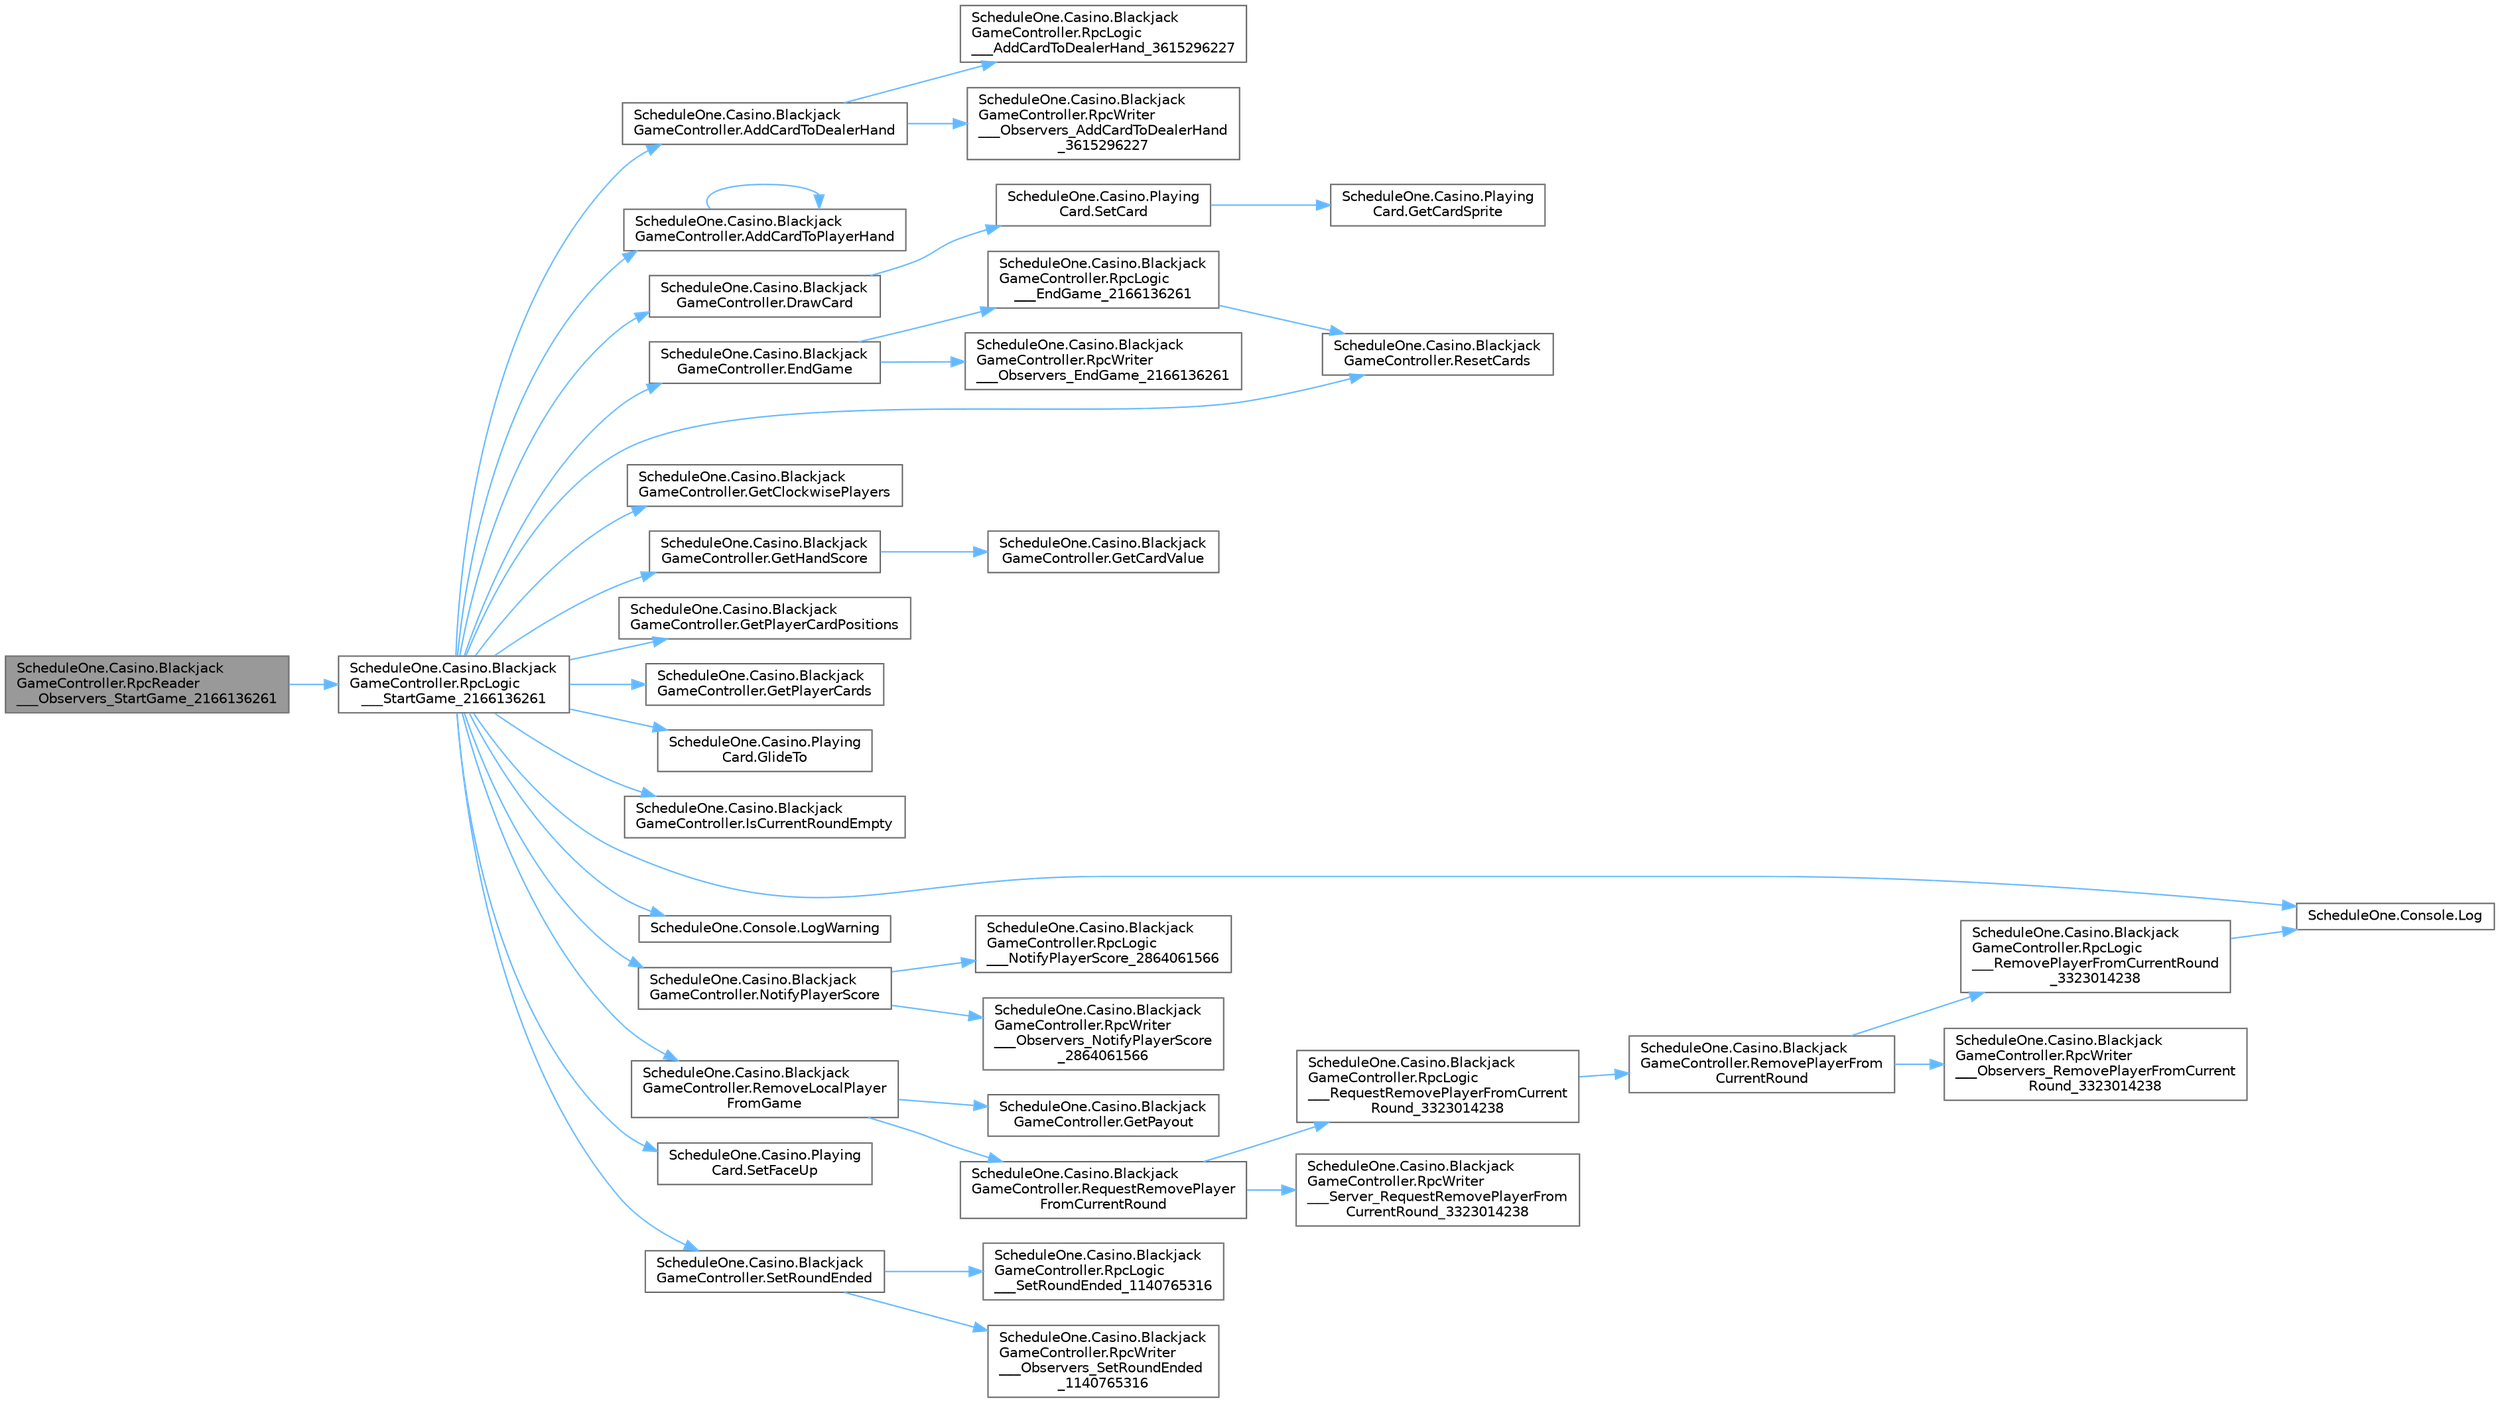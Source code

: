 digraph "ScheduleOne.Casino.BlackjackGameController.RpcReader___Observers_StartGame_2166136261"
{
 // LATEX_PDF_SIZE
  bgcolor="transparent";
  edge [fontname=Helvetica,fontsize=10,labelfontname=Helvetica,labelfontsize=10];
  node [fontname=Helvetica,fontsize=10,shape=box,height=0.2,width=0.4];
  rankdir="LR";
  Node1 [id="Node000001",label="ScheduleOne.Casino.Blackjack\lGameController.RpcReader\l___Observers_StartGame_2166136261",height=0.2,width=0.4,color="gray40", fillcolor="grey60", style="filled", fontcolor="black",tooltip=" "];
  Node1 -> Node2 [id="edge1_Node000001_Node000002",color="steelblue1",style="solid",tooltip=" "];
  Node2 [id="Node000002",label="ScheduleOne.Casino.Blackjack\lGameController.RpcLogic\l___StartGame_2166136261",height=0.2,width=0.4,color="grey40", fillcolor="white", style="filled",URL="$class_schedule_one_1_1_casino_1_1_blackjack_game_controller.html#a3c6b8b759aed66616799aaf08af74a48",tooltip=" "];
  Node2 -> Node3 [id="edge2_Node000002_Node000003",color="steelblue1",style="solid",tooltip=" "];
  Node3 [id="Node000003",label="ScheduleOne.Casino.Blackjack\lGameController.AddCardToDealerHand",height=0.2,width=0.4,color="grey40", fillcolor="white", style="filled",URL="$class_schedule_one_1_1_casino_1_1_blackjack_game_controller.html#a2e2b62148ea78a03a90b176e00c00f44",tooltip=" "];
  Node3 -> Node4 [id="edge3_Node000003_Node000004",color="steelblue1",style="solid",tooltip=" "];
  Node4 [id="Node000004",label="ScheduleOne.Casino.Blackjack\lGameController.RpcLogic\l___AddCardToDealerHand_3615296227",height=0.2,width=0.4,color="grey40", fillcolor="white", style="filled",URL="$class_schedule_one_1_1_casino_1_1_blackjack_game_controller.html#af7052a9ecdf19d5e7ab1093c7efac0f4",tooltip=" "];
  Node3 -> Node5 [id="edge4_Node000003_Node000005",color="steelblue1",style="solid",tooltip=" "];
  Node5 [id="Node000005",label="ScheduleOne.Casino.Blackjack\lGameController.RpcWriter\l___Observers_AddCardToDealerHand\l_3615296227",height=0.2,width=0.4,color="grey40", fillcolor="white", style="filled",URL="$class_schedule_one_1_1_casino_1_1_blackjack_game_controller.html#a11da652ef79c35f25f7c653f37bf7929",tooltip=" "];
  Node2 -> Node6 [id="edge5_Node000002_Node000006",color="steelblue1",style="solid",tooltip=" "];
  Node6 [id="Node000006",label="ScheduleOne.Casino.Blackjack\lGameController.AddCardToPlayerHand",height=0.2,width=0.4,color="grey40", fillcolor="white", style="filled",URL="$class_schedule_one_1_1_casino_1_1_blackjack_game_controller.html#a47336c15fcff1cf10e9e5b07e4378836",tooltip=" "];
  Node6 -> Node6 [id="edge6_Node000006_Node000006",color="steelblue1",style="solid",tooltip=" "];
  Node2 -> Node7 [id="edge7_Node000002_Node000007",color="steelblue1",style="solid",tooltip=" "];
  Node7 [id="Node000007",label="ScheduleOne.Casino.Blackjack\lGameController.DrawCard",height=0.2,width=0.4,color="grey40", fillcolor="white", style="filled",URL="$class_schedule_one_1_1_casino_1_1_blackjack_game_controller.html#a1892863caa81743b84ec65d12b585786",tooltip=" "];
  Node7 -> Node8 [id="edge8_Node000007_Node000008",color="steelblue1",style="solid",tooltip=" "];
  Node8 [id="Node000008",label="ScheduleOne.Casino.Playing\lCard.SetCard",height=0.2,width=0.4,color="grey40", fillcolor="white", style="filled",URL="$class_schedule_one_1_1_casino_1_1_playing_card.html#a8b7561ba8af3d0b80eb87c76f2ddc9cd",tooltip=" "];
  Node8 -> Node9 [id="edge9_Node000008_Node000009",color="steelblue1",style="solid",tooltip=" "];
  Node9 [id="Node000009",label="ScheduleOne.Casino.Playing\lCard.GetCardSprite",height=0.2,width=0.4,color="grey40", fillcolor="white", style="filled",URL="$class_schedule_one_1_1_casino_1_1_playing_card.html#a2c597d70bb2e14e633cb071325ca2fb3",tooltip=" "];
  Node2 -> Node10 [id="edge10_Node000002_Node000010",color="steelblue1",style="solid",tooltip=" "];
  Node10 [id="Node000010",label="ScheduleOne.Casino.Blackjack\lGameController.EndGame",height=0.2,width=0.4,color="grey40", fillcolor="white", style="filled",URL="$class_schedule_one_1_1_casino_1_1_blackjack_game_controller.html#abfe7195631121888864a4b22387ef5d2",tooltip=" "];
  Node10 -> Node11 [id="edge11_Node000010_Node000011",color="steelblue1",style="solid",tooltip=" "];
  Node11 [id="Node000011",label="ScheduleOne.Casino.Blackjack\lGameController.RpcLogic\l___EndGame_2166136261",height=0.2,width=0.4,color="grey40", fillcolor="white", style="filled",URL="$class_schedule_one_1_1_casino_1_1_blackjack_game_controller.html#a2b5aaa187e4569192f1be74f17e2b386",tooltip=" "];
  Node11 -> Node12 [id="edge12_Node000011_Node000012",color="steelblue1",style="solid",tooltip=" "];
  Node12 [id="Node000012",label="ScheduleOne.Casino.Blackjack\lGameController.ResetCards",height=0.2,width=0.4,color="grey40", fillcolor="white", style="filled",URL="$class_schedule_one_1_1_casino_1_1_blackjack_game_controller.html#ac84a88b6eadbf88b49110f3f7fd5d730",tooltip=" "];
  Node10 -> Node13 [id="edge13_Node000010_Node000013",color="steelblue1",style="solid",tooltip=" "];
  Node13 [id="Node000013",label="ScheduleOne.Casino.Blackjack\lGameController.RpcWriter\l___Observers_EndGame_2166136261",height=0.2,width=0.4,color="grey40", fillcolor="white", style="filled",URL="$class_schedule_one_1_1_casino_1_1_blackjack_game_controller.html#a16047f2b856bcaf1d21310fbd9f84406",tooltip=" "];
  Node2 -> Node14 [id="edge14_Node000002_Node000014",color="steelblue1",style="solid",tooltip=" "];
  Node14 [id="Node000014",label="ScheduleOne.Casino.Blackjack\lGameController.GetClockwisePlayers",height=0.2,width=0.4,color="grey40", fillcolor="white", style="filled",URL="$class_schedule_one_1_1_casino_1_1_blackjack_game_controller.html#a2c3868954780619386daf793407a42f0",tooltip=" "];
  Node2 -> Node15 [id="edge15_Node000002_Node000015",color="steelblue1",style="solid",tooltip=" "];
  Node15 [id="Node000015",label="ScheduleOne.Casino.Blackjack\lGameController.GetHandScore",height=0.2,width=0.4,color="grey40", fillcolor="white", style="filled",URL="$class_schedule_one_1_1_casino_1_1_blackjack_game_controller.html#a72b68f400faaa6a0a9c09e7427815f78",tooltip=" "];
  Node15 -> Node16 [id="edge16_Node000015_Node000016",color="steelblue1",style="solid",tooltip=" "];
  Node16 [id="Node000016",label="ScheduleOne.Casino.Blackjack\lGameController.GetCardValue",height=0.2,width=0.4,color="grey40", fillcolor="white", style="filled",URL="$class_schedule_one_1_1_casino_1_1_blackjack_game_controller.html#a846c5242db3d484d76e89cd0e69a41ee",tooltip=" "];
  Node2 -> Node17 [id="edge17_Node000002_Node000017",color="steelblue1",style="solid",tooltip=" "];
  Node17 [id="Node000017",label="ScheduleOne.Casino.Blackjack\lGameController.GetPlayerCardPositions",height=0.2,width=0.4,color="grey40", fillcolor="white", style="filled",URL="$class_schedule_one_1_1_casino_1_1_blackjack_game_controller.html#ab4e4d6f122005cc463648fd55679c328",tooltip=" "];
  Node2 -> Node18 [id="edge18_Node000002_Node000018",color="steelblue1",style="solid",tooltip=" "];
  Node18 [id="Node000018",label="ScheduleOne.Casino.Blackjack\lGameController.GetPlayerCards",height=0.2,width=0.4,color="grey40", fillcolor="white", style="filled",URL="$class_schedule_one_1_1_casino_1_1_blackjack_game_controller.html#a4e7e100ef2f83bc5e5c910abaac4499a",tooltip=" "];
  Node2 -> Node19 [id="edge19_Node000002_Node000019",color="steelblue1",style="solid",tooltip=" "];
  Node19 [id="Node000019",label="ScheduleOne.Casino.Playing\lCard.GlideTo",height=0.2,width=0.4,color="grey40", fillcolor="white", style="filled",URL="$class_schedule_one_1_1_casino_1_1_playing_card.html#a6945132a46d2d3b2bd63ed644d134abb",tooltip=" "];
  Node2 -> Node20 [id="edge20_Node000002_Node000020",color="steelblue1",style="solid",tooltip=" "];
  Node20 [id="Node000020",label="ScheduleOne.Casino.Blackjack\lGameController.IsCurrentRoundEmpty",height=0.2,width=0.4,color="grey40", fillcolor="white", style="filled",URL="$class_schedule_one_1_1_casino_1_1_blackjack_game_controller.html#ad93f4358a22448052eee40116d670e6d",tooltip=" "];
  Node2 -> Node21 [id="edge21_Node000002_Node000021",color="steelblue1",style="solid",tooltip=" "];
  Node21 [id="Node000021",label="ScheduleOne.Console.Log",height=0.2,width=0.4,color="grey40", fillcolor="white", style="filled",URL="$class_schedule_one_1_1_console.html#afb218907244d12f7d08b1c1831fa1f8c",tooltip=" "];
  Node2 -> Node22 [id="edge22_Node000002_Node000022",color="steelblue1",style="solid",tooltip=" "];
  Node22 [id="Node000022",label="ScheduleOne.Console.LogWarning",height=0.2,width=0.4,color="grey40", fillcolor="white", style="filled",URL="$class_schedule_one_1_1_console.html#a4af4a471d16b1029b44a8121bf41d45c",tooltip=" "];
  Node2 -> Node23 [id="edge23_Node000002_Node000023",color="steelblue1",style="solid",tooltip=" "];
  Node23 [id="Node000023",label="ScheduleOne.Casino.Blackjack\lGameController.NotifyPlayerScore",height=0.2,width=0.4,color="grey40", fillcolor="white", style="filled",URL="$class_schedule_one_1_1_casino_1_1_blackjack_game_controller.html#aa16443272f75a319854c016898d476a5",tooltip=" "];
  Node23 -> Node24 [id="edge24_Node000023_Node000024",color="steelblue1",style="solid",tooltip=" "];
  Node24 [id="Node000024",label="ScheduleOne.Casino.Blackjack\lGameController.RpcLogic\l___NotifyPlayerScore_2864061566",height=0.2,width=0.4,color="grey40", fillcolor="white", style="filled",URL="$class_schedule_one_1_1_casino_1_1_blackjack_game_controller.html#a0d3fb8b9d4c04872ad9ade1e7bbbd39b",tooltip=" "];
  Node23 -> Node25 [id="edge25_Node000023_Node000025",color="steelblue1",style="solid",tooltip=" "];
  Node25 [id="Node000025",label="ScheduleOne.Casino.Blackjack\lGameController.RpcWriter\l___Observers_NotifyPlayerScore\l_2864061566",height=0.2,width=0.4,color="grey40", fillcolor="white", style="filled",URL="$class_schedule_one_1_1_casino_1_1_blackjack_game_controller.html#a58fc720ebe6bec0fb22ade5dc05231a8",tooltip=" "];
  Node2 -> Node26 [id="edge26_Node000002_Node000026",color="steelblue1",style="solid",tooltip=" "];
  Node26 [id="Node000026",label="ScheduleOne.Casino.Blackjack\lGameController.RemoveLocalPlayer\lFromGame",height=0.2,width=0.4,color="grey40", fillcolor="white", style="filled",URL="$class_schedule_one_1_1_casino_1_1_blackjack_game_controller.html#aa5c4720f7ec7c684678cf9d24f3739a4",tooltip=" "];
  Node26 -> Node27 [id="edge27_Node000026_Node000027",color="steelblue1",style="solid",tooltip=" "];
  Node27 [id="Node000027",label="ScheduleOne.Casino.Blackjack\lGameController.GetPayout",height=0.2,width=0.4,color="grey40", fillcolor="white", style="filled",URL="$class_schedule_one_1_1_casino_1_1_blackjack_game_controller.html#abf9941768ca9778873d09e5f662fe239",tooltip=" "];
  Node26 -> Node28 [id="edge28_Node000026_Node000028",color="steelblue1",style="solid",tooltip=" "];
  Node28 [id="Node000028",label="ScheduleOne.Casino.Blackjack\lGameController.RequestRemovePlayer\lFromCurrentRound",height=0.2,width=0.4,color="grey40", fillcolor="white", style="filled",URL="$class_schedule_one_1_1_casino_1_1_blackjack_game_controller.html#a1ad37e99c4528ad56969bbe21af66321",tooltip=" "];
  Node28 -> Node29 [id="edge29_Node000028_Node000029",color="steelblue1",style="solid",tooltip=" "];
  Node29 [id="Node000029",label="ScheduleOne.Casino.Blackjack\lGameController.RpcLogic\l___RequestRemovePlayerFromCurrent\lRound_3323014238",height=0.2,width=0.4,color="grey40", fillcolor="white", style="filled",URL="$class_schedule_one_1_1_casino_1_1_blackjack_game_controller.html#acbdb393863027e204bf001ee952c908e",tooltip=" "];
  Node29 -> Node30 [id="edge30_Node000029_Node000030",color="steelblue1",style="solid",tooltip=" "];
  Node30 [id="Node000030",label="ScheduleOne.Casino.Blackjack\lGameController.RemovePlayerFrom\lCurrentRound",height=0.2,width=0.4,color="grey40", fillcolor="white", style="filled",URL="$class_schedule_one_1_1_casino_1_1_blackjack_game_controller.html#ac89f405eee4e68837af883319260462a",tooltip=" "];
  Node30 -> Node31 [id="edge31_Node000030_Node000031",color="steelblue1",style="solid",tooltip=" "];
  Node31 [id="Node000031",label="ScheduleOne.Casino.Blackjack\lGameController.RpcLogic\l___RemovePlayerFromCurrentRound\l_3323014238",height=0.2,width=0.4,color="grey40", fillcolor="white", style="filled",URL="$class_schedule_one_1_1_casino_1_1_blackjack_game_controller.html#a43faed0b1dd93cd020d5432755df8e84",tooltip=" "];
  Node31 -> Node21 [id="edge32_Node000031_Node000021",color="steelblue1",style="solid",tooltip=" "];
  Node30 -> Node32 [id="edge33_Node000030_Node000032",color="steelblue1",style="solid",tooltip=" "];
  Node32 [id="Node000032",label="ScheduleOne.Casino.Blackjack\lGameController.RpcWriter\l___Observers_RemovePlayerFromCurrent\lRound_3323014238",height=0.2,width=0.4,color="grey40", fillcolor="white", style="filled",URL="$class_schedule_one_1_1_casino_1_1_blackjack_game_controller.html#af7c0d2f969f3aa0d04851d05db48d621",tooltip=" "];
  Node28 -> Node33 [id="edge34_Node000028_Node000033",color="steelblue1",style="solid",tooltip=" "];
  Node33 [id="Node000033",label="ScheduleOne.Casino.Blackjack\lGameController.RpcWriter\l___Server_RequestRemovePlayerFrom\lCurrentRound_3323014238",height=0.2,width=0.4,color="grey40", fillcolor="white", style="filled",URL="$class_schedule_one_1_1_casino_1_1_blackjack_game_controller.html#aa7e7c74b9111ed47ef577f349b6ad605",tooltip=" "];
  Node2 -> Node12 [id="edge35_Node000002_Node000012",color="steelblue1",style="solid",tooltip=" "];
  Node2 -> Node34 [id="edge36_Node000002_Node000034",color="steelblue1",style="solid",tooltip=" "];
  Node34 [id="Node000034",label="ScheduleOne.Casino.Playing\lCard.SetFaceUp",height=0.2,width=0.4,color="grey40", fillcolor="white", style="filled",URL="$class_schedule_one_1_1_casino_1_1_playing_card.html#a1ab02bb79434aa130a77a2b39df0855f",tooltip=" "];
  Node2 -> Node35 [id="edge37_Node000002_Node000035",color="steelblue1",style="solid",tooltip=" "];
  Node35 [id="Node000035",label="ScheduleOne.Casino.Blackjack\lGameController.SetRoundEnded",height=0.2,width=0.4,color="grey40", fillcolor="white", style="filled",URL="$class_schedule_one_1_1_casino_1_1_blackjack_game_controller.html#a3b35cf3b835fc4f218f8ccb86dff10ab",tooltip=" "];
  Node35 -> Node36 [id="edge38_Node000035_Node000036",color="steelblue1",style="solid",tooltip=" "];
  Node36 [id="Node000036",label="ScheduleOne.Casino.Blackjack\lGameController.RpcLogic\l___SetRoundEnded_1140765316",height=0.2,width=0.4,color="grey40", fillcolor="white", style="filled",URL="$class_schedule_one_1_1_casino_1_1_blackjack_game_controller.html#a49b95ce9fa5a3408fe01747a476c7e6d",tooltip=" "];
  Node35 -> Node37 [id="edge39_Node000035_Node000037",color="steelblue1",style="solid",tooltip=" "];
  Node37 [id="Node000037",label="ScheduleOne.Casino.Blackjack\lGameController.RpcWriter\l___Observers_SetRoundEnded\l_1140765316",height=0.2,width=0.4,color="grey40", fillcolor="white", style="filled",URL="$class_schedule_one_1_1_casino_1_1_blackjack_game_controller.html#a865cdd6db24299724218f19661490fb7",tooltip=" "];
}
